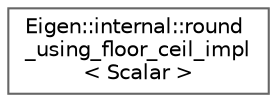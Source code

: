 digraph "Graphical Class Hierarchy"
{
 // LATEX_PDF_SIZE
  bgcolor="transparent";
  edge [fontname=Helvetica,fontsize=10,labelfontname=Helvetica,labelfontsize=10];
  node [fontname=Helvetica,fontsize=10,shape=box,height=0.2,width=0.4];
  rankdir="LR";
  Node0 [id="Node000000",label="Eigen::internal::round\l_using_floor_ceil_impl\l\< Scalar \>",height=0.2,width=0.4,color="grey40", fillcolor="white", style="filled",URL="$structEigen_1_1internal_1_1round__using__floor__ceil__impl.html",tooltip=" "];
}
